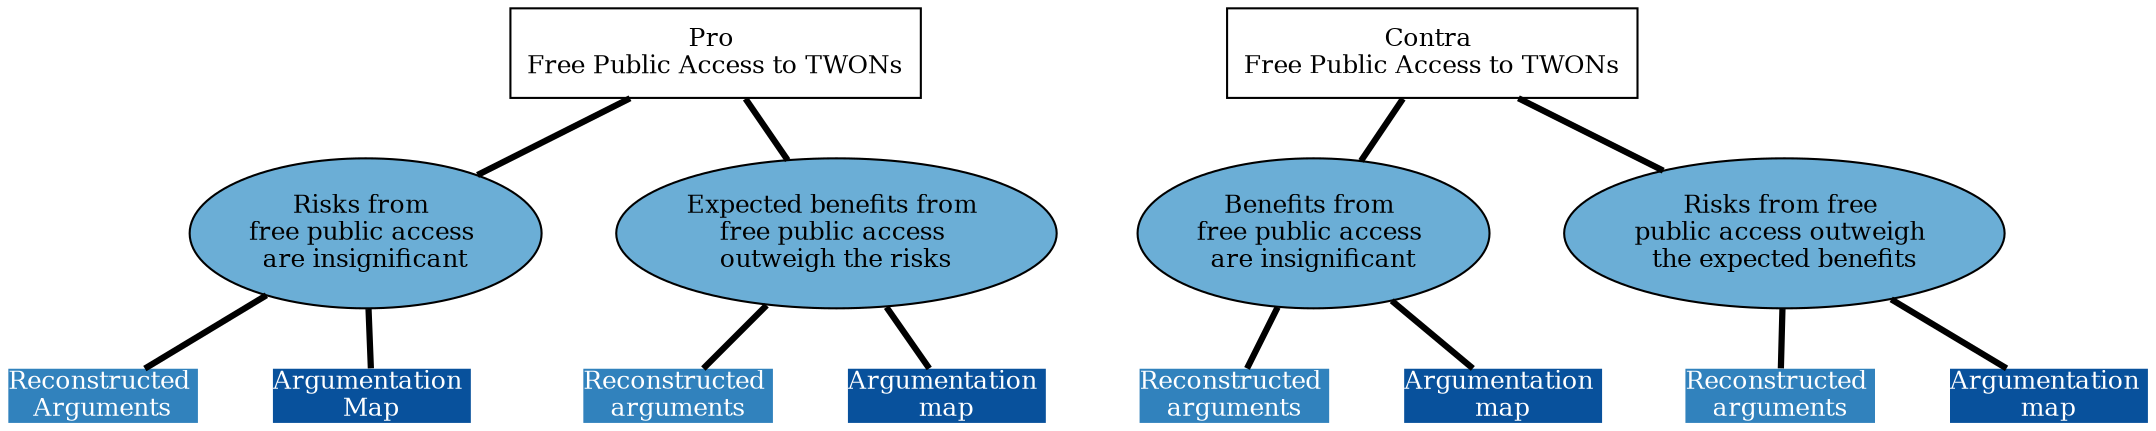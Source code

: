 digraph "GM-1 Argumentation Structure" {
 graph [newrank = true,
		nodesep = 0.5,
		ranksep = 0.4,
		overlap = true,
		splines = false,]
 node [fixedsize = false,
		fontsize = 12,
		height = 1,
		shape = box,
		style = "filled,setlinewidth(1)",
		width = 1]
 edge [arrowhead = none,
		arrowsize = 1,
		labelfontname = "Ubuntu",
		weight = 10,
		style = "filled,setlinewidth(3)"]
  pro_GM_1 [
    fillcolor="white",
    label="Pro \nFree Public Access to TWONs"
    height=.6,
    row=func,
    width=1
  ]
  pro_GM_1_trumping [
   shape=ellipse,
   fillcolor="#6baed6",
   label="Risks from \nfree public access \nare insignificant"
   row=func,
  ]
  pro_GM_1_balancing [
   shape=ellipse,
   fillcolor="#6baed6",
   label="Expected benefits from \nfree public access \noutweigh the risks"
  ]
  arg_rekos_risks [
   shape=plain,
   url="https://jenkaubuntu.github.io/twon-website-mockup.github.io/argument-rekos/GM-1-pro.html",
   fillcolor="#3182bd",
   fontcolor=white,
   label="Reconstructed \nArguments"
   height=5,
   width=5
  ]
  arg_maps_risks [
   shape=plain,
   url="https://jenkaubuntu.github.io/twon-website-mockup.github.io/argument-rekos/argument-maps.html#gm-1-trumping-argumentation"
   fillcolor="#08519c",
   fontcolor=white,
   label="Argumentation \nMap"
   height=.4,
   width=.5
  ]
  arg_rekos_bal [
   shape=plain,
   url=""
   fillcolor="#3182bd",
   fontcolor=white,
   label="Reconstructed \narguments"
   height=5,
   width=5
  ]
  arg_maps_bal [
   shape=plain,
   url=""
   fillcolor="#08519cy",
   fontcolor=white,
   label="Argumentation \nmap"
   height=.4,
   width=.5
  ]
  
  pro_GM_1 -> pro_GM_1_trumping
  pro_GM_1 -> pro_GM_1_balancing
  pro_GM_1_trumping -> arg_rekos_risks
  pro_GM_1_trumping -> arg_maps_risks
  pro_GM_1_balancing -> arg_rekos_bal
  pro_GM_1_balancing -> arg_maps_bal

  contra_GM_1 [
    fillcolor="white",
    label="Contra \nFree Public Access to TWONs"
    height=.6,
    row=func,
    width=1
  ]
  contra_GM_1_trumping [
   shape=ellipse,
   fillcolor="#6baed6",
   label="Benefits from \nfree public access \nare insignificant"
   row=func,
  ]
  contra_GM_1_balancing [
   shape=ellipse,
   fillcolor="#6baed6",
   label="Risks from free \npublic access outweigh \nthe expected benefits"
  ]
  arg_rekos_benefits [
   shape=plain,
   url=""
   fillcolor="#3182bd",
   fontcolor=white,
   label="Reconstructed \narguments"
   height=5,
   width=5
  ]
  arg_maps_benefits [
   shape=plain,
   url=""
   fillcolor="#08519c",
   fontcolor=white,
   label="Argumentation \nmap"
   height=.4,
   width=.5
  ]
  arg_rekos_bal_contra [
   shape=plain,
   url=""
   fillcolor="#3182bd",
   fontcolor=white,
   label="Reconstructed \narguments"
   height=5,
   width=5
  ]
  arg_maps_bal_contra [
   shape=plain,
   url=""
   fillcolor="#08519c",
   fontcolor=white,
   label="Argumentation \nmap"
   height=.4,
   width=.5
  ]
  
  contra_GM_1 -> contra_GM_1_trumping
  contra_GM_1 -> contra_GM_1_balancing
  contra_GM_1_trumping -> arg_rekos_benefits
  contra_GM_1_trumping -> arg_maps_benefits
  contra_GM_1_balancing -> arg_rekos_bal_contra
  contra_GM_1_balancing -> arg_maps_bal_contra


}